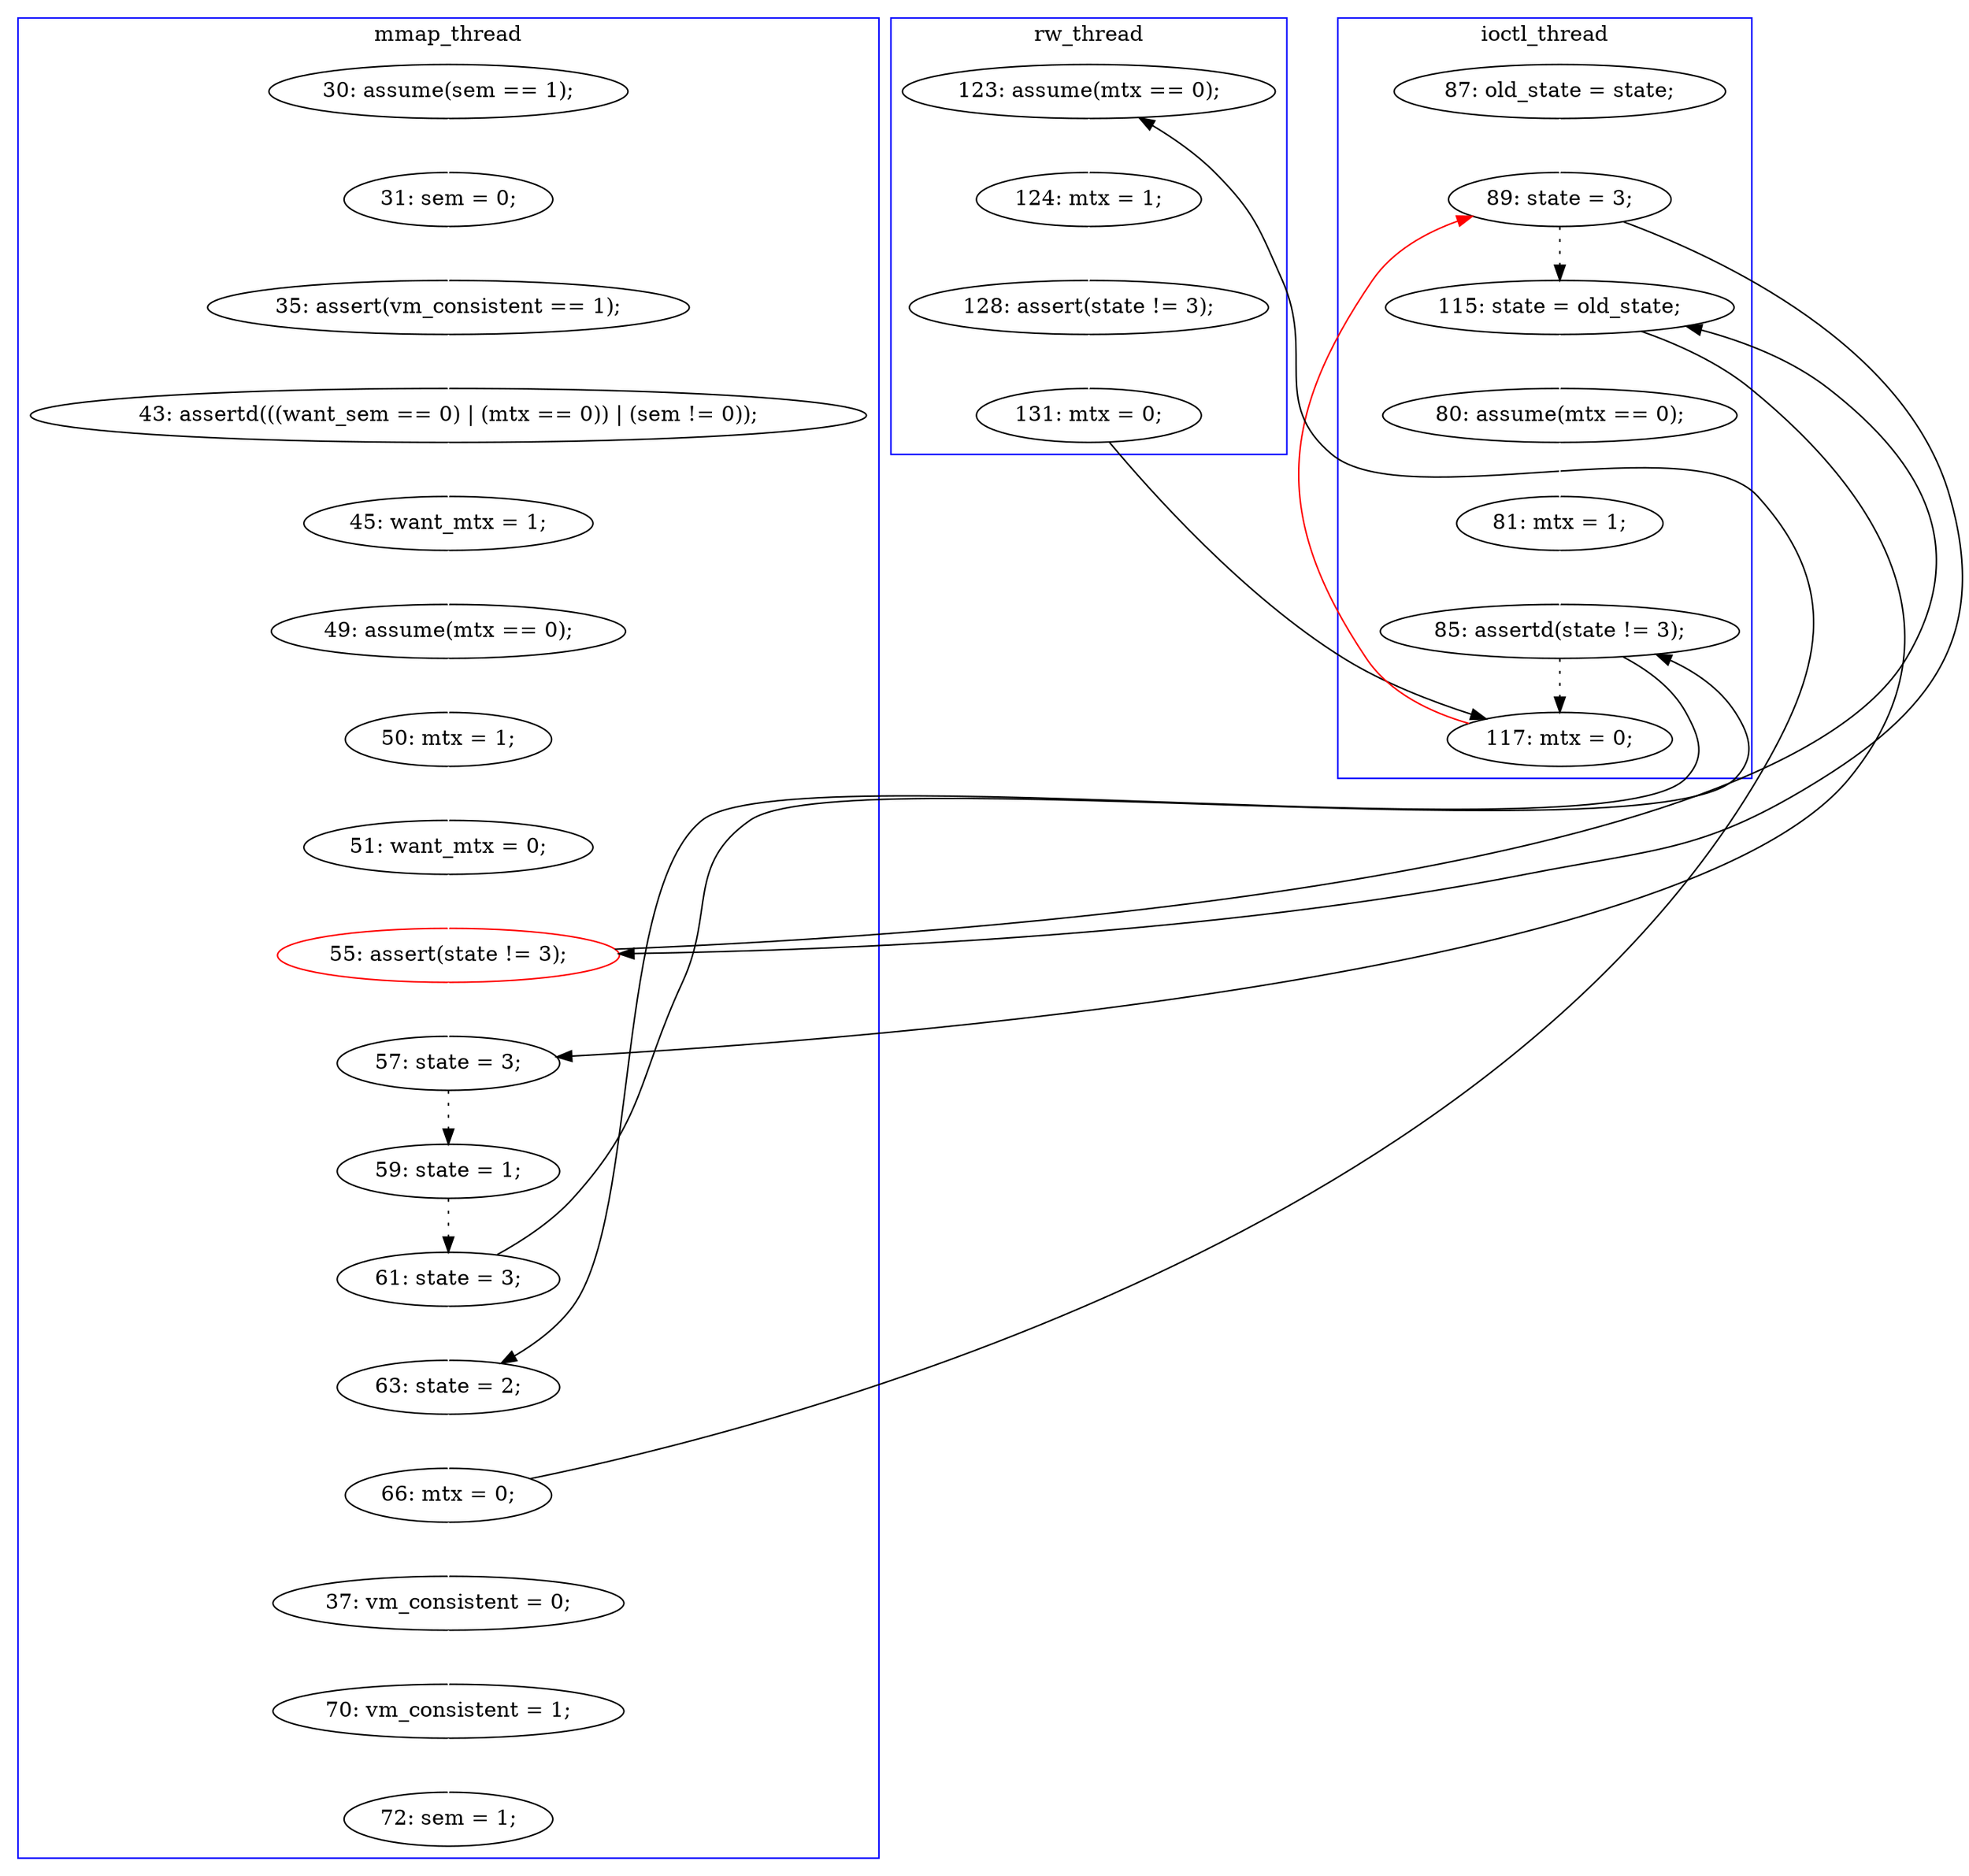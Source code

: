 digraph Counterexample {
	11 -> 12 [color = white, style = solid]
	26 -> 29 [color = black, style = solid, constraint = false]
	41 -> 43 [color = white, style = solid]
	19 -> 20 [color = white, style = solid]
	18 -> 19 [color = white, style = solid]
	25 -> 29 [color = white, style = solid]
	15 -> 18 [color = white, style = solid]
	28 -> 32 [color = white, style = solid]
	49 -> 23 [color = red, style = solid, constraint = false]
	34 -> 35 [color = white, style = solid]
	30 -> 31 [color = black, style = dotted]
	35 -> 36 [color = white, style = solid]
	13 -> 14 [color = white, style = solid]
	37 -> 40 [color = white, style = solid]
	36 -> 37 [color = white, style = solid]
	38 -> 39 [color = white, style = solid]
	23 -> 26 [color = black, style = dotted]
	20 -> 25 [color = white, style = solid]
	12 -> 13 [color = white, style = solid]
	25 -> 26 [color = black, style = solid, constraint = false]
	43 -> 49 [color = black, style = solid, constraint = false]
	31 -> 34 [color = white, style = solid]
	14 -> 15 [color = white, style = solid]
	32 -> 49 [color = black, style = dotted]
	39 -> 41 [color = white, style = solid]
	23 -> 25 [color = black, style = solid, constraint = false]
	21 -> 23 [color = white, style = solid]
	26 -> 27 [color = white, style = solid]
	35 -> 38 [color = black, style = solid, constraint = false]
	32 -> 34 [color = black, style = solid, constraint = false]
	27 -> 28 [color = white, style = solid]
	31 -> 32 [color = black, style = solid, constraint = false]
	29 -> 30 [color = black, style = dotted]
	subgraph cluster3 {
		label = rw_thread
		color = blue
		39  [label = "124: mtx = 1;"]
		38  [label = "123: assume(mtx == 0);"]
		43  [label = "131: mtx = 0;"]
		41  [label = "128: assert(state != 3);"]
	}
	subgraph cluster2 {
		label = ioctl_thread
		color = blue
		28  [label = "81: mtx = 1;"]
		23  [label = "89: state = 3;"]
		49  [label = "117: mtx = 0;"]
		21  [label = "87: old_state = state;"]
		27  [label = "80: assume(mtx == 0);"]
		32  [label = "85: assertd(state != 3);"]
		26  [label = "115: state = old_state;"]
	}
	subgraph cluster1 {
		label = mmap_thread
		color = blue
		11  [label = "30: assume(sem == 1);"]
		31  [label = "61: state = 3;"]
		35  [label = "66: mtx = 0;"]
		25  [label = "55: assert(state != 3);", color = red]
		14  [label = "43: assertd(((want_sem == 0) | (mtx == 0)) | (sem != 0));"]
		19  [label = "50: mtx = 1;"]
		34  [label = "63: state = 2;"]
		37  [label = "70: vm_consistent = 1;"]
		40  [label = "72: sem = 1;"]
		36  [label = "37: vm_consistent = 0;"]
		18  [label = "49: assume(mtx == 0);"]
		30  [label = "59: state = 1;"]
		29  [label = "57: state = 3;"]
		15  [label = "45: want_mtx = 1;"]
		13  [label = "35: assert(vm_consistent == 1);"]
		12  [label = "31: sem = 0;"]
		20  [label = "51: want_mtx = 0;"]
	}
}
